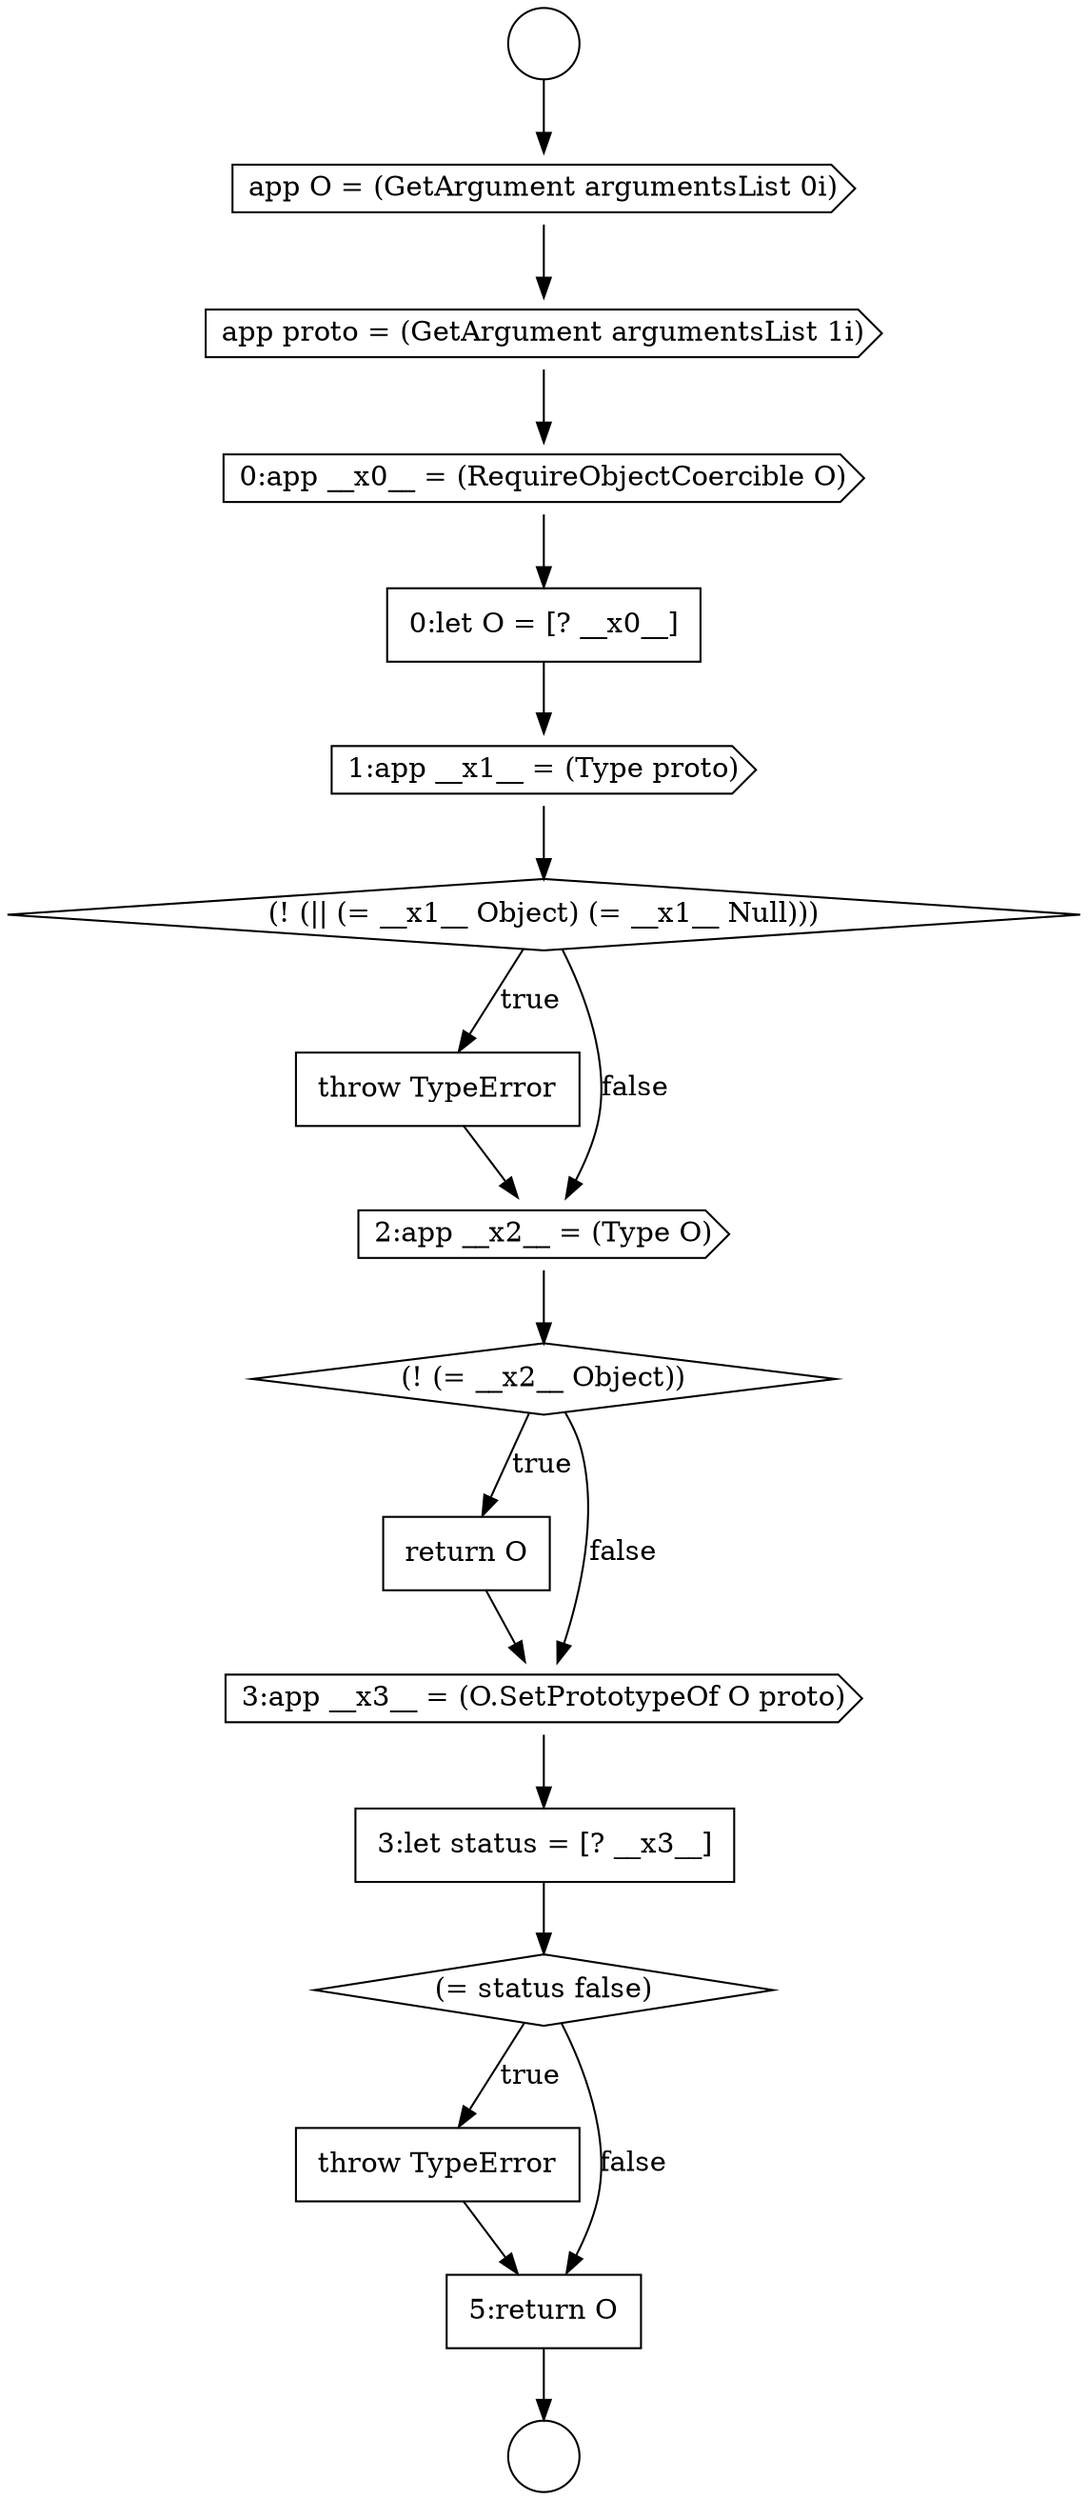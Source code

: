 digraph {
  node11122 [shape=none, margin=0, label=<<font color="black">
    <table border="0" cellborder="1" cellspacing="0" cellpadding="10">
      <tr><td align="left">return O</td></tr>
    </table>
  </font>> color="black" fillcolor="white" style=filled]
  node11112 [shape=circle label=" " color="black" fillcolor="white" style=filled]
  node11111 [shape=circle label=" " color="black" fillcolor="white" style=filled]
  node11115 [shape=cds, label=<<font color="black">0:app __x0__ = (RequireObjectCoercible O)</font>> color="black" fillcolor="white" style=filled]
  node11119 [shape=none, margin=0, label=<<font color="black">
    <table border="0" cellborder="1" cellspacing="0" cellpadding="10">
      <tr><td align="left">throw TypeError</td></tr>
    </table>
  </font>> color="black" fillcolor="white" style=filled]
  node11121 [shape=diamond, label=<<font color="black">(! (= __x2__ Object))</font>> color="black" fillcolor="white" style=filled]
  node11116 [shape=none, margin=0, label=<<font color="black">
    <table border="0" cellborder="1" cellspacing="0" cellpadding="10">
      <tr><td align="left">0:let O = [? __x0__]</td></tr>
    </table>
  </font>> color="black" fillcolor="white" style=filled]
  node11124 [shape=none, margin=0, label=<<font color="black">
    <table border="0" cellborder="1" cellspacing="0" cellpadding="10">
      <tr><td align="left">3:let status = [? __x3__]</td></tr>
    </table>
  </font>> color="black" fillcolor="white" style=filled]
  node11113 [shape=cds, label=<<font color="black">app O = (GetArgument argumentsList 0i)</font>> color="black" fillcolor="white" style=filled]
  node11126 [shape=none, margin=0, label=<<font color="black">
    <table border="0" cellborder="1" cellspacing="0" cellpadding="10">
      <tr><td align="left">throw TypeError</td></tr>
    </table>
  </font>> color="black" fillcolor="white" style=filled]
  node11123 [shape=cds, label=<<font color="black">3:app __x3__ = (O.SetPrototypeOf O proto)</font>> color="black" fillcolor="white" style=filled]
  node11118 [shape=diamond, label=<<font color="black">(! (|| (= __x1__ Object) (= __x1__ Null)))</font>> color="black" fillcolor="white" style=filled]
  node11114 [shape=cds, label=<<font color="black">app proto = (GetArgument argumentsList 1i)</font>> color="black" fillcolor="white" style=filled]
  node11125 [shape=diamond, label=<<font color="black">(= status false)</font>> color="black" fillcolor="white" style=filled]
  node11120 [shape=cds, label=<<font color="black">2:app __x2__ = (Type O)</font>> color="black" fillcolor="white" style=filled]
  node11127 [shape=none, margin=0, label=<<font color="black">
    <table border="0" cellborder="1" cellspacing="0" cellpadding="10">
      <tr><td align="left">5:return O</td></tr>
    </table>
  </font>> color="black" fillcolor="white" style=filled]
  node11117 [shape=cds, label=<<font color="black">1:app __x1__ = (Type proto)</font>> color="black" fillcolor="white" style=filled]
  node11116 -> node11117 [ color="black"]
  node11125 -> node11126 [label=<<font color="black">true</font>> color="black"]
  node11125 -> node11127 [label=<<font color="black">false</font>> color="black"]
  node11119 -> node11120 [ color="black"]
  node11120 -> node11121 [ color="black"]
  node11117 -> node11118 [ color="black"]
  node11114 -> node11115 [ color="black"]
  node11111 -> node11113 [ color="black"]
  node11118 -> node11119 [label=<<font color="black">true</font>> color="black"]
  node11118 -> node11120 [label=<<font color="black">false</font>> color="black"]
  node11113 -> node11114 [ color="black"]
  node11126 -> node11127 [ color="black"]
  node11122 -> node11123 [ color="black"]
  node11121 -> node11122 [label=<<font color="black">true</font>> color="black"]
  node11121 -> node11123 [label=<<font color="black">false</font>> color="black"]
  node11115 -> node11116 [ color="black"]
  node11123 -> node11124 [ color="black"]
  node11127 -> node11112 [ color="black"]
  node11124 -> node11125 [ color="black"]
}
